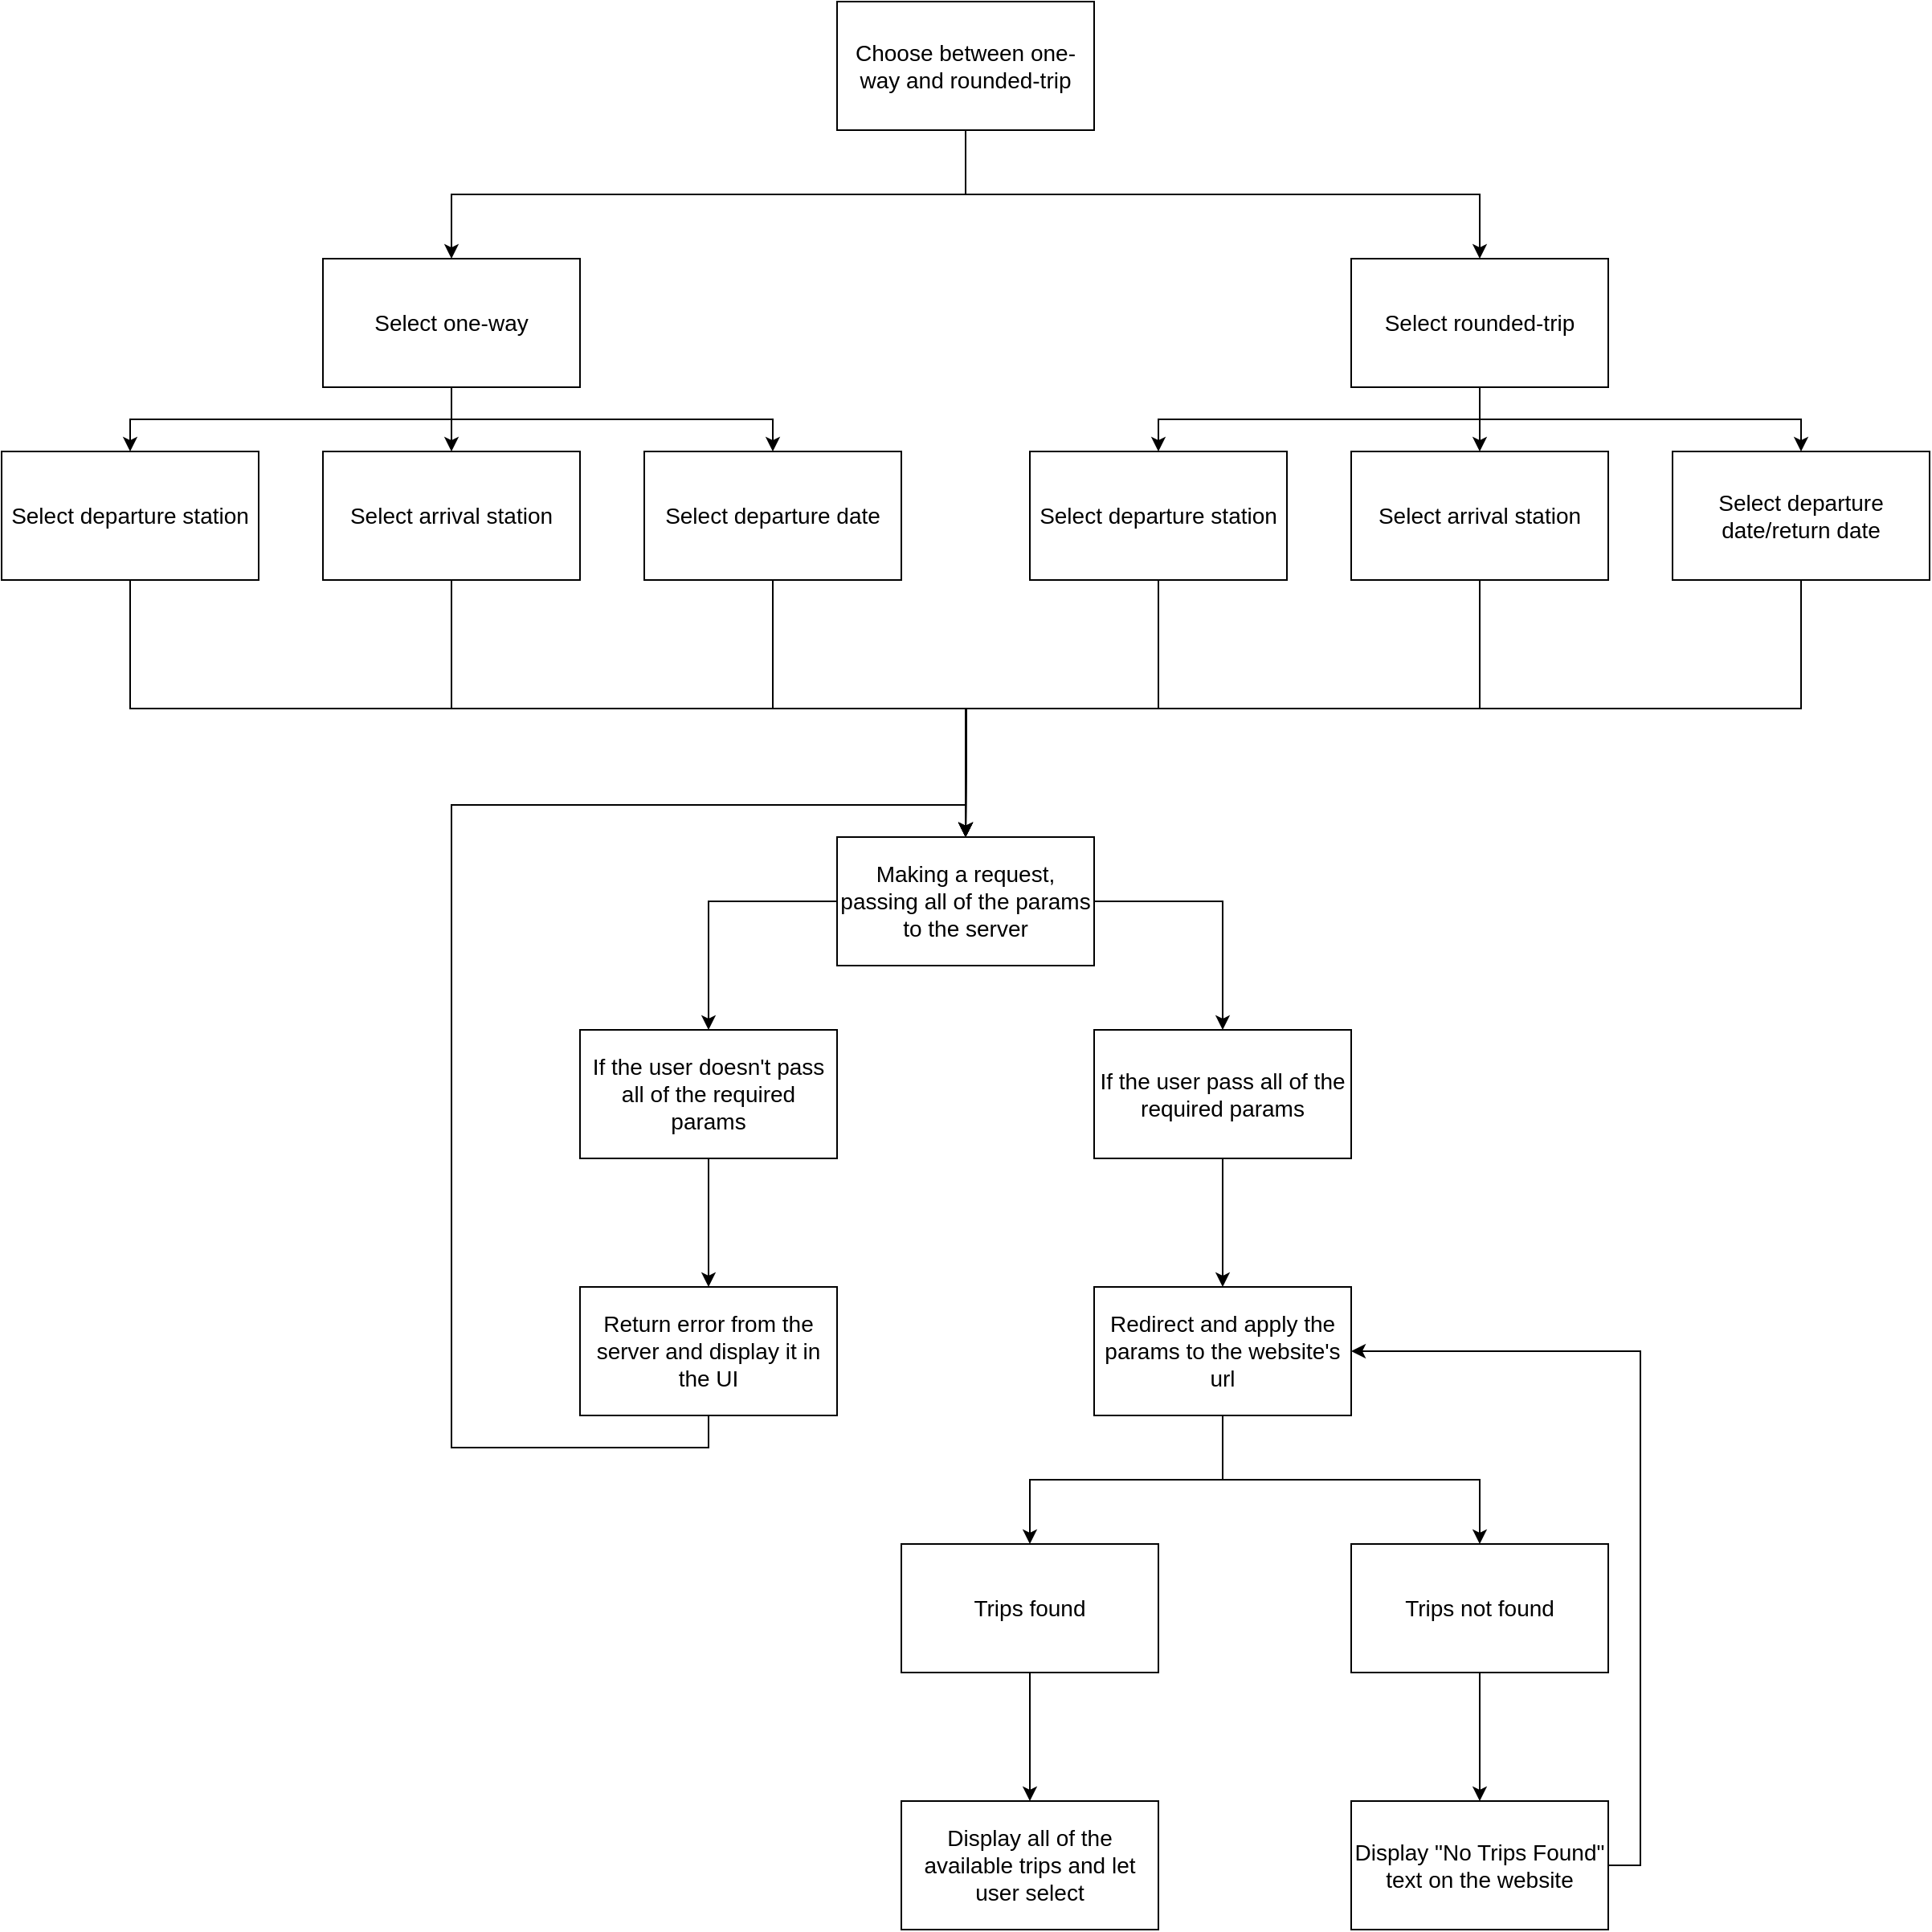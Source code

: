 <mxfile version="21.1.2" type="github">
  <diagram name="Trang-1" id="AAPdcEaoj6SRhzR8smp5">
    <mxGraphModel dx="2261" dy="1876" grid="1" gridSize="10" guides="1" tooltips="1" connect="1" arrows="1" fold="1" page="1" pageScale="1" pageWidth="827" pageHeight="1169" math="0" shadow="0">
      <root>
        <mxCell id="0" />
        <mxCell id="1" parent="0" />
        <mxCell id="vl57PX88IuWZj8lAuV3g-5" style="edgeStyle=orthogonalEdgeStyle;rounded=0;orthogonalLoop=1;jettySize=auto;html=1;exitX=0;exitY=0.5;exitDx=0;exitDy=0;entryX=0.5;entryY=0;entryDx=0;entryDy=0;fontSize=14;" parent="1" source="vl57PX88IuWZj8lAuV3g-1" target="vl57PX88IuWZj8lAuV3g-4" edge="1">
          <mxGeometry relative="1" as="geometry" />
        </mxCell>
        <mxCell id="vl57PX88IuWZj8lAuV3g-6" style="edgeStyle=orthogonalEdgeStyle;rounded=0;orthogonalLoop=1;jettySize=auto;html=1;exitX=1;exitY=0.5;exitDx=0;exitDy=0;entryX=0.5;entryY=0;entryDx=0;entryDy=0;fontSize=14;" parent="1" source="vl57PX88IuWZj8lAuV3g-1" target="vl57PX88IuWZj8lAuV3g-3" edge="1">
          <mxGeometry relative="1" as="geometry" />
        </mxCell>
        <mxCell id="vl57PX88IuWZj8lAuV3g-1" value="Making a request, passing all of the params to the server" style="rounded=0;whiteSpace=wrap;html=1;fontSize=14;" parent="1" vertex="1">
          <mxGeometry x="320" y="120" width="160" height="80" as="geometry" />
        </mxCell>
        <mxCell id="vl57PX88IuWZj8lAuV3g-10" style="edgeStyle=orthogonalEdgeStyle;rounded=0;orthogonalLoop=1;jettySize=auto;html=1;exitX=0.5;exitY=1;exitDx=0;exitDy=0;entryX=0.5;entryY=0;entryDx=0;entryDy=0;fontSize=14;" parent="1" source="vl57PX88IuWZj8lAuV3g-3" target="vl57PX88IuWZj8lAuV3g-9" edge="1">
          <mxGeometry relative="1" as="geometry" />
        </mxCell>
        <mxCell id="vl57PX88IuWZj8lAuV3g-3" value="If the user pass all of the required params" style="rounded=0;whiteSpace=wrap;html=1;fontSize=14;" parent="1" vertex="1">
          <mxGeometry x="480" y="240" width="160" height="80" as="geometry" />
        </mxCell>
        <mxCell id="vl57PX88IuWZj8lAuV3g-8" style="edgeStyle=orthogonalEdgeStyle;rounded=0;orthogonalLoop=1;jettySize=auto;html=1;exitX=0.5;exitY=1;exitDx=0;exitDy=0;entryX=0.5;entryY=0;entryDx=0;entryDy=0;fontSize=14;" parent="1" source="vl57PX88IuWZj8lAuV3g-4" target="vl57PX88IuWZj8lAuV3g-7" edge="1">
          <mxGeometry relative="1" as="geometry" />
        </mxCell>
        <mxCell id="vl57PX88IuWZj8lAuV3g-4" value="If the user doesn&#39;t pass all of the required params" style="rounded=0;whiteSpace=wrap;html=1;fontSize=14;" parent="1" vertex="1">
          <mxGeometry x="160" y="240" width="160" height="80" as="geometry" />
        </mxCell>
        <mxCell id="vl57PX88IuWZj8lAuV3g-16" style="edgeStyle=orthogonalEdgeStyle;rounded=0;orthogonalLoop=1;jettySize=auto;html=1;exitX=0.5;exitY=1;exitDx=0;exitDy=0;entryX=0.5;entryY=0;entryDx=0;entryDy=0;fontSize=14;" parent="1" source="vl57PX88IuWZj8lAuV3g-7" target="vl57PX88IuWZj8lAuV3g-1" edge="1">
          <mxGeometry relative="1" as="geometry">
            <Array as="points">
              <mxPoint x="240" y="500" />
              <mxPoint x="80" y="500" />
              <mxPoint x="80" y="100" />
              <mxPoint x="400" y="100" />
            </Array>
          </mxGeometry>
        </mxCell>
        <mxCell id="vl57PX88IuWZj8lAuV3g-7" value="Return error from the server and display it in the UI" style="rounded=0;whiteSpace=wrap;html=1;fontSize=14;" parent="1" vertex="1">
          <mxGeometry x="160" y="400" width="160" height="80" as="geometry" />
        </mxCell>
        <mxCell id="vl57PX88IuWZj8lAuV3g-14" style="edgeStyle=orthogonalEdgeStyle;rounded=0;orthogonalLoop=1;jettySize=auto;html=1;exitX=0.5;exitY=1;exitDx=0;exitDy=0;entryX=0.5;entryY=0;entryDx=0;entryDy=0;fontSize=14;" parent="1" source="vl57PX88IuWZj8lAuV3g-9" target="vl57PX88IuWZj8lAuV3g-11" edge="1">
          <mxGeometry relative="1" as="geometry" />
        </mxCell>
        <mxCell id="vl57PX88IuWZj8lAuV3g-15" style="edgeStyle=orthogonalEdgeStyle;rounded=0;orthogonalLoop=1;jettySize=auto;html=1;exitX=0.5;exitY=1;exitDx=0;exitDy=0;entryX=0.5;entryY=0;entryDx=0;entryDy=0;fontSize=14;" parent="1" source="vl57PX88IuWZj8lAuV3g-9" target="vl57PX88IuWZj8lAuV3g-12" edge="1">
          <mxGeometry relative="1" as="geometry" />
        </mxCell>
        <mxCell id="vl57PX88IuWZj8lAuV3g-9" value="Redirect and apply the params to the website&#39;s url" style="rounded=0;whiteSpace=wrap;html=1;fontSize=14;" parent="1" vertex="1">
          <mxGeometry x="480" y="400" width="160" height="80" as="geometry" />
        </mxCell>
        <mxCell id="vl57PX88IuWZj8lAuV3g-21" style="edgeStyle=orthogonalEdgeStyle;rounded=0;orthogonalLoop=1;jettySize=auto;html=1;exitX=0.5;exitY=1;exitDx=0;exitDy=0;entryX=0.5;entryY=0;entryDx=0;entryDy=0;fontSize=14;" parent="1" source="vl57PX88IuWZj8lAuV3g-11" target="vl57PX88IuWZj8lAuV3g-20" edge="1">
          <mxGeometry relative="1" as="geometry" />
        </mxCell>
        <mxCell id="vl57PX88IuWZj8lAuV3g-11" value="Trips found" style="rounded=0;whiteSpace=wrap;html=1;fontSize=14;" parent="1" vertex="1">
          <mxGeometry x="360" y="560" width="160" height="80" as="geometry" />
        </mxCell>
        <mxCell id="vl57PX88IuWZj8lAuV3g-18" style="edgeStyle=orthogonalEdgeStyle;rounded=0;orthogonalLoop=1;jettySize=auto;html=1;exitX=0.5;exitY=1;exitDx=0;exitDy=0;entryX=0.5;entryY=0;entryDx=0;entryDy=0;fontSize=14;" parent="1" source="vl57PX88IuWZj8lAuV3g-12" target="vl57PX88IuWZj8lAuV3g-17" edge="1">
          <mxGeometry relative="1" as="geometry" />
        </mxCell>
        <mxCell id="vl57PX88IuWZj8lAuV3g-12" value="Trips not found" style="rounded=0;whiteSpace=wrap;html=1;fontSize=14;" parent="1" vertex="1">
          <mxGeometry x="640" y="560" width="160" height="80" as="geometry" />
        </mxCell>
        <mxCell id="vl57PX88IuWZj8lAuV3g-19" style="edgeStyle=orthogonalEdgeStyle;rounded=0;orthogonalLoop=1;jettySize=auto;html=1;exitX=1;exitY=0.5;exitDx=0;exitDy=0;entryX=1;entryY=0.5;entryDx=0;entryDy=0;fontSize=14;" parent="1" source="vl57PX88IuWZj8lAuV3g-17" target="vl57PX88IuWZj8lAuV3g-9" edge="1">
          <mxGeometry relative="1" as="geometry" />
        </mxCell>
        <mxCell id="vl57PX88IuWZj8lAuV3g-17" value="Display &quot;No Trips Found&quot; text on the website" style="rounded=0;whiteSpace=wrap;html=1;fontSize=14;" parent="1" vertex="1">
          <mxGeometry x="640" y="720" width="160" height="80" as="geometry" />
        </mxCell>
        <mxCell id="vl57PX88IuWZj8lAuV3g-20" value="Display all of the available trips and let user select" style="rounded=0;whiteSpace=wrap;html=1;fontSize=14;" parent="1" vertex="1">
          <mxGeometry x="360" y="720" width="160" height="80" as="geometry" />
        </mxCell>
        <mxCell id="pognMg5DVC33WINBG95b-23" style="edgeStyle=orthogonalEdgeStyle;rounded=0;orthogonalLoop=1;jettySize=auto;html=1;exitX=0.5;exitY=1;exitDx=0;exitDy=0;entryX=0.5;entryY=0;entryDx=0;entryDy=0;fontSize=14;" parent="1" source="pognMg5DVC33WINBG95b-11" target="pognMg5DVC33WINBG95b-19" edge="1">
          <mxGeometry relative="1" as="geometry" />
        </mxCell>
        <mxCell id="pognMg5DVC33WINBG95b-24" style="edgeStyle=orthogonalEdgeStyle;rounded=0;orthogonalLoop=1;jettySize=auto;html=1;exitX=0.5;exitY=1;exitDx=0;exitDy=0;entryX=0.5;entryY=0;entryDx=0;entryDy=0;fontSize=14;" parent="1" source="pognMg5DVC33WINBG95b-11" target="pognMg5DVC33WINBG95b-20" edge="1">
          <mxGeometry relative="1" as="geometry" />
        </mxCell>
        <mxCell id="pognMg5DVC33WINBG95b-11" value="Choose between one-way and rounded-trip" style="rounded=0;whiteSpace=wrap;html=1;fontSize=14;" parent="1" vertex="1">
          <mxGeometry x="320" y="-400" width="160" height="80" as="geometry" />
        </mxCell>
        <mxCell id="pognMg5DVC33WINBG95b-34" style="edgeStyle=orthogonalEdgeStyle;rounded=0;orthogonalLoop=1;jettySize=auto;html=1;exitX=0.5;exitY=1;exitDx=0;exitDy=0;entryX=0.5;entryY=0;entryDx=0;entryDy=0;fontSize=14;" parent="1" source="pognMg5DVC33WINBG95b-13" target="vl57PX88IuWZj8lAuV3g-1" edge="1">
          <mxGeometry relative="1" as="geometry" />
        </mxCell>
        <mxCell id="pognMg5DVC33WINBG95b-13" value="Select departure station" style="rounded=0;whiteSpace=wrap;html=1;fontSize=14;" parent="1" vertex="1">
          <mxGeometry x="-200" y="-120" width="160" height="80" as="geometry" />
        </mxCell>
        <mxCell id="pognMg5DVC33WINBG95b-35" style="edgeStyle=orthogonalEdgeStyle;rounded=0;orthogonalLoop=1;jettySize=auto;html=1;exitX=0.5;exitY=1;exitDx=0;exitDy=0;fontSize=14;" parent="1" source="pognMg5DVC33WINBG95b-14" edge="1">
          <mxGeometry relative="1" as="geometry">
            <mxPoint x="400" y="120" as="targetPoint" />
          </mxGeometry>
        </mxCell>
        <mxCell id="pognMg5DVC33WINBG95b-14" value="Select arrival station" style="rounded=0;whiteSpace=wrap;html=1;fontSize=14;" parent="1" vertex="1">
          <mxGeometry y="-120" width="160" height="80" as="geometry" />
        </mxCell>
        <mxCell id="pognMg5DVC33WINBG95b-36" style="edgeStyle=orthogonalEdgeStyle;rounded=0;orthogonalLoop=1;jettySize=auto;html=1;exitX=0.5;exitY=1;exitDx=0;exitDy=0;entryX=0.5;entryY=0;entryDx=0;entryDy=0;fontSize=14;" parent="1" source="pognMg5DVC33WINBG95b-15" target="vl57PX88IuWZj8lAuV3g-1" edge="1">
          <mxGeometry relative="1" as="geometry" />
        </mxCell>
        <mxCell id="pognMg5DVC33WINBG95b-15" value="Select departure date" style="rounded=0;whiteSpace=wrap;html=1;fontSize=14;" parent="1" vertex="1">
          <mxGeometry x="200" y="-120" width="160" height="80" as="geometry" />
        </mxCell>
        <mxCell id="pognMg5DVC33WINBG95b-25" style="edgeStyle=orthogonalEdgeStyle;rounded=0;orthogonalLoop=1;jettySize=auto;html=1;exitX=0.5;exitY=1;exitDx=0;exitDy=0;entryX=0.5;entryY=0;entryDx=0;entryDy=0;fontSize=14;" parent="1" source="pognMg5DVC33WINBG95b-19" target="pognMg5DVC33WINBG95b-14" edge="1">
          <mxGeometry relative="1" as="geometry" />
        </mxCell>
        <mxCell id="pognMg5DVC33WINBG95b-26" style="edgeStyle=orthogonalEdgeStyle;rounded=0;orthogonalLoop=1;jettySize=auto;html=1;exitX=0.5;exitY=1;exitDx=0;exitDy=0;entryX=0.5;entryY=0;entryDx=0;entryDy=0;fontSize=14;" parent="1" source="pognMg5DVC33WINBG95b-19" target="pognMg5DVC33WINBG95b-13" edge="1">
          <mxGeometry relative="1" as="geometry" />
        </mxCell>
        <mxCell id="pognMg5DVC33WINBG95b-27" style="edgeStyle=orthogonalEdgeStyle;rounded=0;orthogonalLoop=1;jettySize=auto;html=1;exitX=0.5;exitY=1;exitDx=0;exitDy=0;entryX=0.5;entryY=0;entryDx=0;entryDy=0;fontSize=14;" parent="1" source="pognMg5DVC33WINBG95b-19" target="pognMg5DVC33WINBG95b-15" edge="1">
          <mxGeometry relative="1" as="geometry" />
        </mxCell>
        <mxCell id="pognMg5DVC33WINBG95b-19" value="Select one-way" style="rounded=0;whiteSpace=wrap;html=1;fontSize=14;" parent="1" vertex="1">
          <mxGeometry y="-240" width="160" height="80" as="geometry" />
        </mxCell>
        <mxCell id="pognMg5DVC33WINBG95b-29" style="edgeStyle=orthogonalEdgeStyle;rounded=0;orthogonalLoop=1;jettySize=auto;html=1;exitX=0.5;exitY=1;exitDx=0;exitDy=0;entryX=0.5;entryY=0;entryDx=0;entryDy=0;fontSize=14;" parent="1" source="pognMg5DVC33WINBG95b-20" target="pognMg5DVC33WINBG95b-28" edge="1">
          <mxGeometry relative="1" as="geometry" />
        </mxCell>
        <mxCell id="pognMg5DVC33WINBG95b-31" style="edgeStyle=orthogonalEdgeStyle;rounded=0;orthogonalLoop=1;jettySize=auto;html=1;exitX=0.5;exitY=1;exitDx=0;exitDy=0;fontSize=14;" parent="1" source="pognMg5DVC33WINBG95b-20" target="pognMg5DVC33WINBG95b-30" edge="1">
          <mxGeometry relative="1" as="geometry" />
        </mxCell>
        <mxCell id="pognMg5DVC33WINBG95b-33" style="edgeStyle=orthogonalEdgeStyle;rounded=0;orthogonalLoop=1;jettySize=auto;html=1;exitX=0.5;exitY=1;exitDx=0;exitDy=0;entryX=0.5;entryY=0;entryDx=0;entryDy=0;fontSize=14;" parent="1" source="pognMg5DVC33WINBG95b-20" target="pognMg5DVC33WINBG95b-32" edge="1">
          <mxGeometry relative="1" as="geometry" />
        </mxCell>
        <mxCell id="pognMg5DVC33WINBG95b-20" value="Select rounded-trip" style="rounded=0;whiteSpace=wrap;html=1;fontSize=14;" parent="1" vertex="1">
          <mxGeometry x="640" y="-240" width="160" height="80" as="geometry" />
        </mxCell>
        <mxCell id="pognMg5DVC33WINBG95b-38" style="edgeStyle=orthogonalEdgeStyle;rounded=0;orthogonalLoop=1;jettySize=auto;html=1;exitX=0.5;exitY=1;exitDx=0;exitDy=0;fontSize=14;" parent="1" source="pognMg5DVC33WINBG95b-28" edge="1">
          <mxGeometry relative="1" as="geometry">
            <mxPoint x="400" y="120" as="targetPoint" />
          </mxGeometry>
        </mxCell>
        <mxCell id="pognMg5DVC33WINBG95b-28" value="Select departure station" style="rounded=0;whiteSpace=wrap;html=1;fontSize=14;" parent="1" vertex="1">
          <mxGeometry x="440" y="-120" width="160" height="80" as="geometry" />
        </mxCell>
        <mxCell id="pognMg5DVC33WINBG95b-39" style="edgeStyle=orthogonalEdgeStyle;rounded=0;orthogonalLoop=1;jettySize=auto;html=1;exitX=0.5;exitY=1;exitDx=0;exitDy=0;fontSize=14;" parent="1" source="pognMg5DVC33WINBG95b-30" edge="1">
          <mxGeometry relative="1" as="geometry">
            <mxPoint x="400" y="120" as="targetPoint" />
          </mxGeometry>
        </mxCell>
        <mxCell id="pognMg5DVC33WINBG95b-30" value="Select arrival station" style="rounded=0;whiteSpace=wrap;html=1;fontSize=14;" parent="1" vertex="1">
          <mxGeometry x="640" y="-120" width="160" height="80" as="geometry" />
        </mxCell>
        <mxCell id="pognMg5DVC33WINBG95b-40" style="edgeStyle=orthogonalEdgeStyle;rounded=0;orthogonalLoop=1;jettySize=auto;html=1;exitX=0.5;exitY=1;exitDx=0;exitDy=0;fontSize=14;" parent="1" source="pognMg5DVC33WINBG95b-32" edge="1">
          <mxGeometry relative="1" as="geometry">
            <mxPoint x="400" y="120" as="targetPoint" />
          </mxGeometry>
        </mxCell>
        <mxCell id="pognMg5DVC33WINBG95b-32" value="Select departure date/return date" style="rounded=0;whiteSpace=wrap;html=1;fontSize=14;" parent="1" vertex="1">
          <mxGeometry x="840" y="-120" width="160" height="80" as="geometry" />
        </mxCell>
      </root>
    </mxGraphModel>
  </diagram>
</mxfile>
